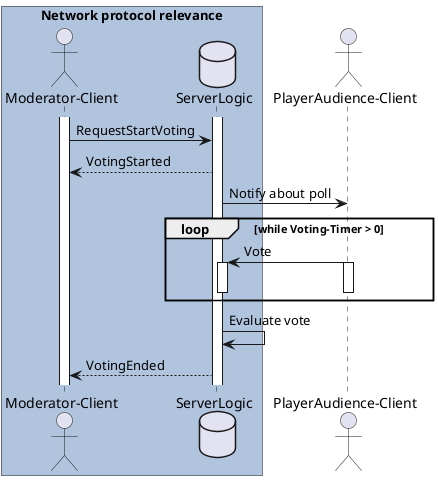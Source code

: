 @startuml

box "Network protocol relevance" #LightSteelBlue
actor "Moderator-Client" as m order 1
database "ServerLogic" as s order 2
end box
actor "PlayerAudience-Client" as p order 3



activate m
activate s

m -> s: RequestStartVoting
s --> m: VotingStarted
s -> p: Notify about poll
    loop while Voting-Timer > 0
        p -> s: Vote
        activate s
        activate p
        deactivate s
        deactivate p
    end
s -> s: Evaluate vote
s --> m: VotingEnded



@enduml